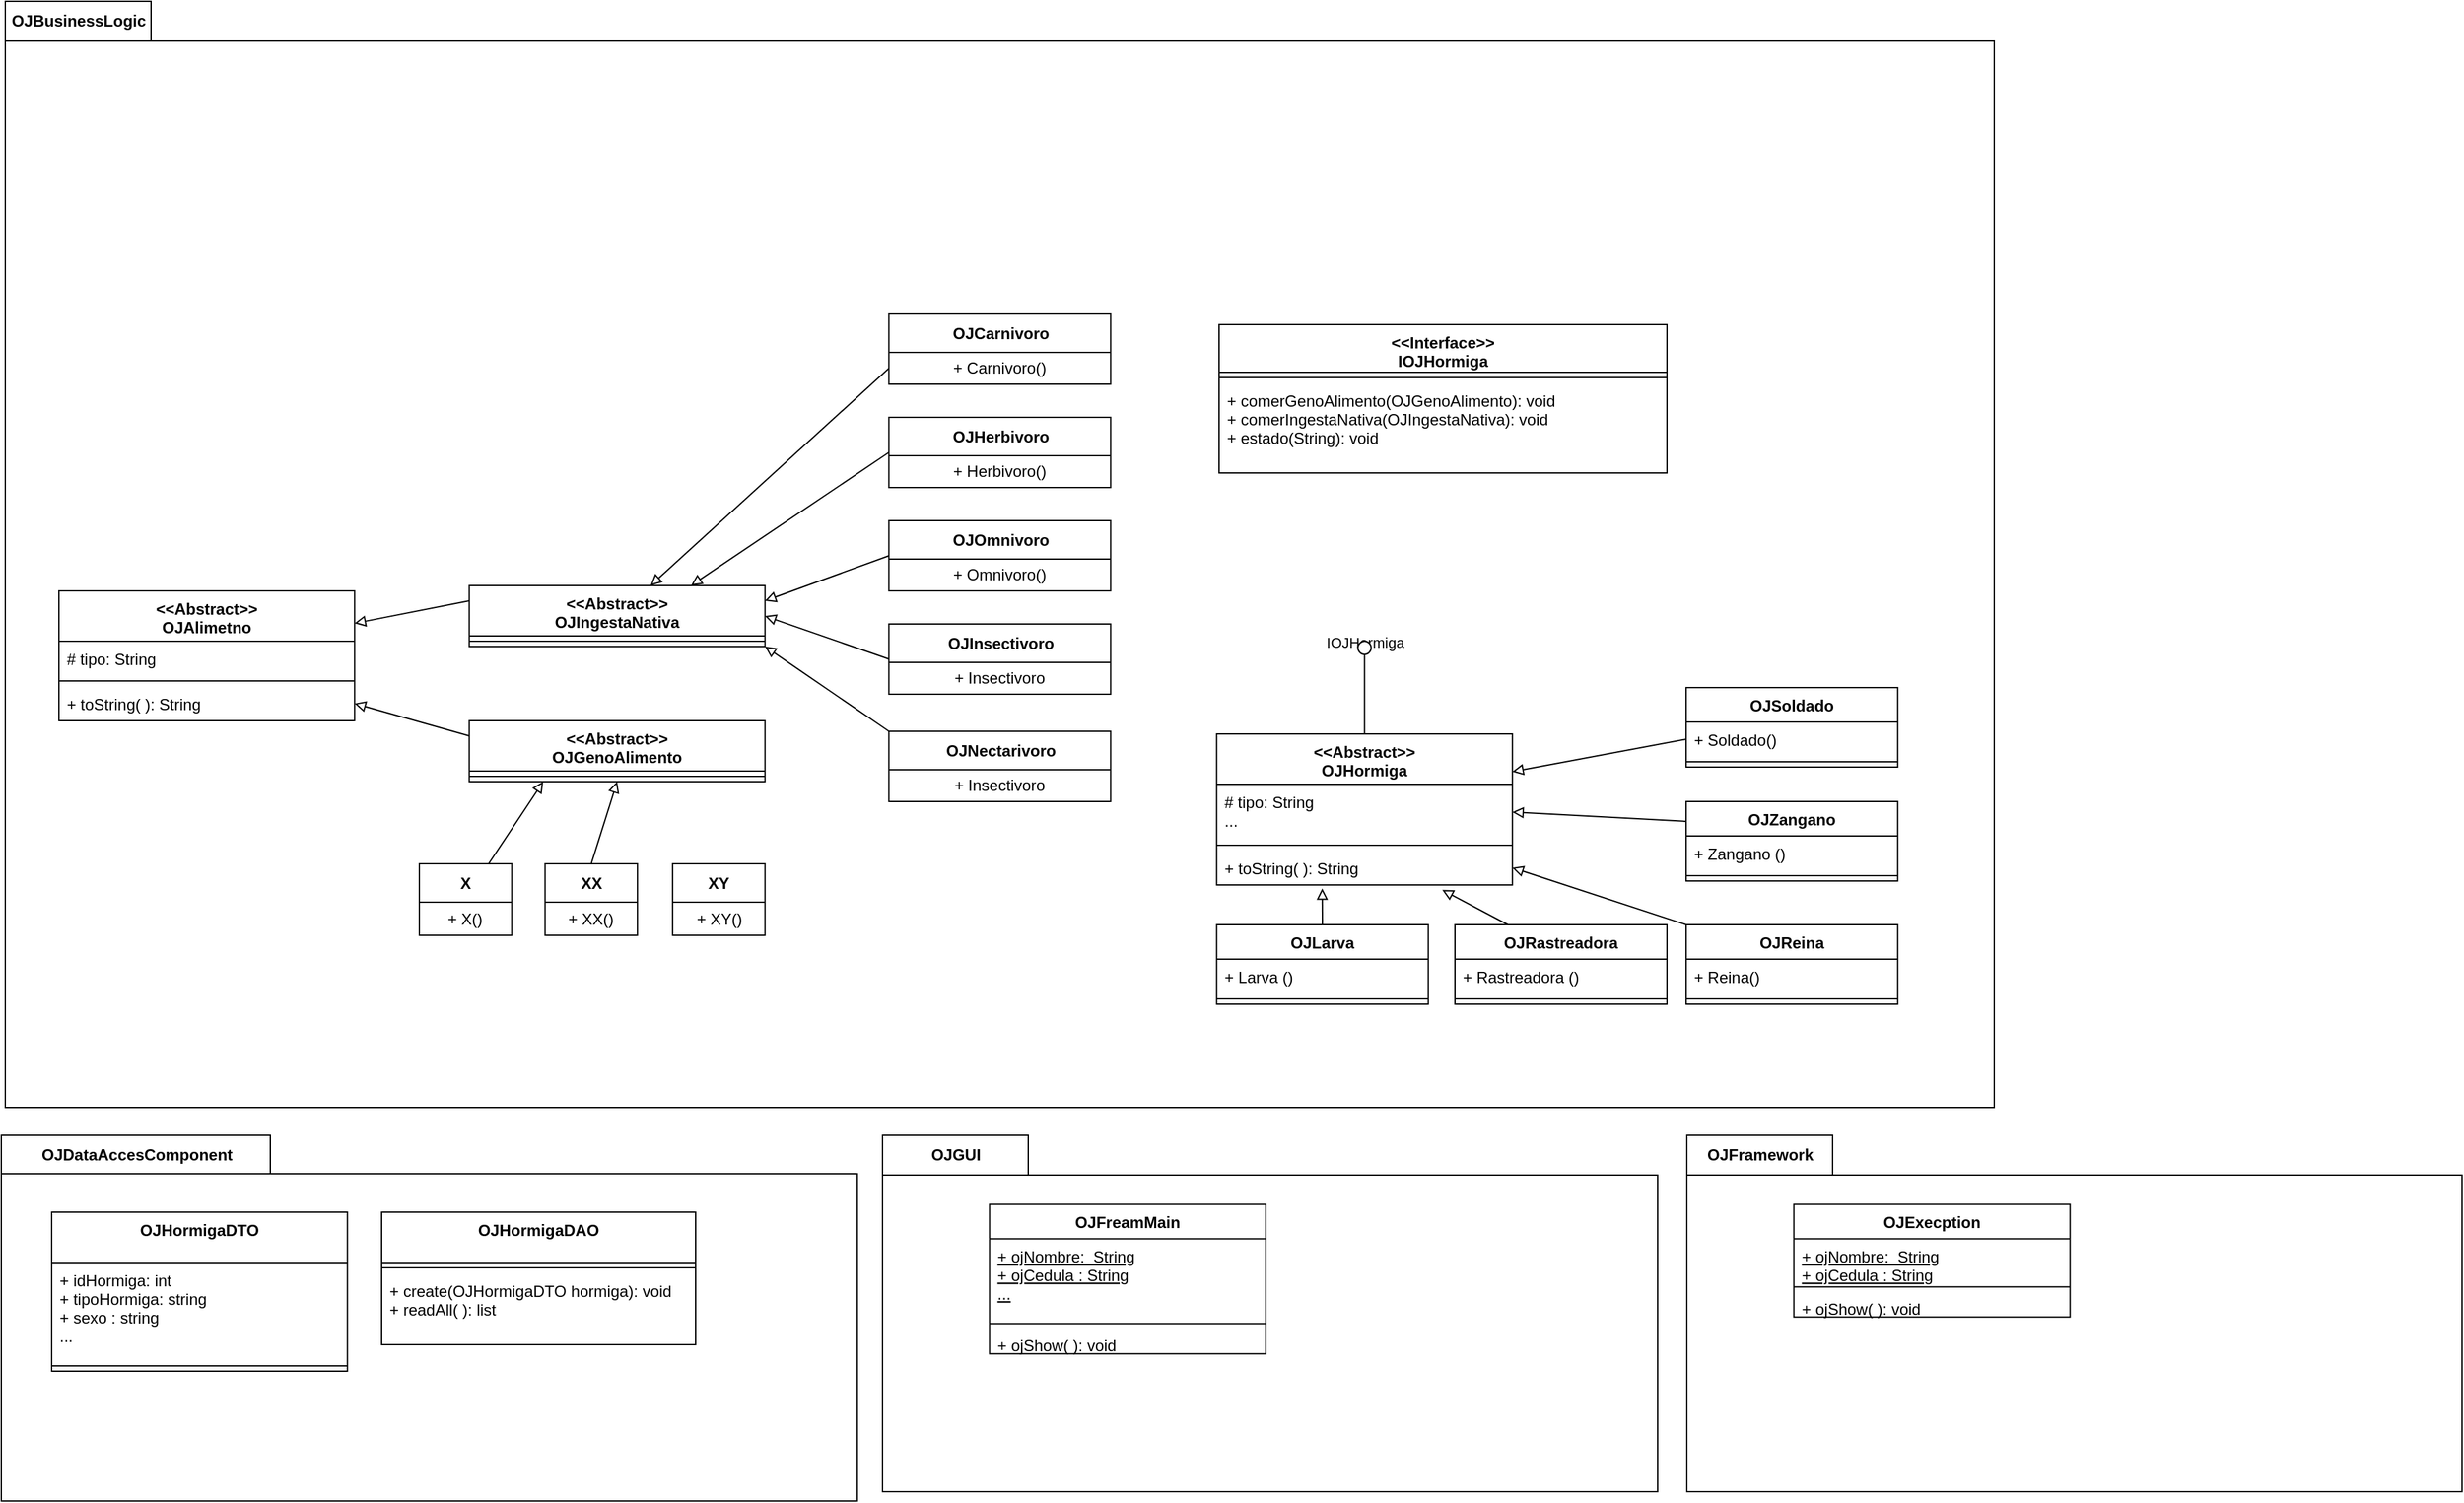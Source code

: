 <mxfile>
    <diagram id="QIeXz0g7PCUDicjpx0Ky" name="Page-1">
        <mxGraphModel dx="540" dy="607" grid="0" gridSize="10" guides="1" tooltips="1" connect="1" arrows="1" fold="1" page="0" pageScale="1" pageWidth="850" pageHeight="1100" math="0" shadow="0">
            <root>
                <mxCell id="0"/>
                <mxCell id="1" parent="0"/>
                <mxCell id="6" value="OJDataAccesComponent" style="shape=folder;fontStyle=1;tabWidth=203;tabHeight=29;tabPosition=left;html=1;boundedLbl=1;labelInHeader=1;container=1;collapsible=0;rounded=0;" parent="1" vertex="1">
                    <mxGeometry x="25" y="1019" width="646" height="276" as="geometry"/>
                </mxCell>
                <mxCell id="7" value="" style="html=1;strokeColor=none;resizeWidth=1;resizeHeight=1;fillColor=none;part=1;connectable=0;allowArrows=0;deletable=0;rounded=0;" parent="6" vertex="1">
                    <mxGeometry width="646" height="193.2" relative="1" as="geometry">
                        <mxPoint y="30" as="offset"/>
                    </mxGeometry>
                </mxCell>
                <mxCell id="139" value="OJHormigaDTO" style="swimlane;fontStyle=1;align=center;verticalAlign=top;childLayout=stackLayout;horizontal=1;startSize=38;horizontalStack=0;resizeParent=1;resizeParentMax=0;resizeLast=0;collapsible=1;marginBottom=0;" parent="6" vertex="1">
                    <mxGeometry x="38" y="58" width="223.2" height="120" as="geometry"/>
                </mxCell>
                <mxCell id="140" value="+ idHormiga: int&#10;+ tipoHormiga: string&#10;+ sexo : string&#10;..." style="text;strokeColor=none;fillColor=none;align=left;verticalAlign=top;spacingLeft=4;spacingRight=4;overflow=hidden;rotatable=0;points=[[0,0.5],[1,0.5]];portConstraint=eastwest;" parent="139" vertex="1">
                    <mxGeometry y="38" width="223.2" height="74" as="geometry"/>
                </mxCell>
                <mxCell id="141" value="" style="line;strokeWidth=1;fillColor=none;align=left;verticalAlign=middle;spacingTop=-1;spacingLeft=3;spacingRight=3;rotatable=0;labelPosition=right;points=[];portConstraint=eastwest;strokeColor=inherit;" parent="139" vertex="1">
                    <mxGeometry y="112" width="223.2" height="8" as="geometry"/>
                </mxCell>
                <mxCell id="146" value="OJHormigaDAO" style="swimlane;fontStyle=1;align=center;verticalAlign=top;childLayout=stackLayout;horizontal=1;startSize=38;horizontalStack=0;resizeParent=1;resizeParentMax=0;resizeLast=0;collapsible=1;marginBottom=0;" parent="6" vertex="1">
                    <mxGeometry x="287" y="58" width="237" height="100" as="geometry"/>
                </mxCell>
                <mxCell id="148" value="" style="line;strokeWidth=1;fillColor=none;align=left;verticalAlign=middle;spacingTop=-1;spacingLeft=3;spacingRight=3;rotatable=0;labelPosition=right;points=[];portConstraint=eastwest;strokeColor=inherit;" parent="146" vertex="1">
                    <mxGeometry y="38" width="237" height="8" as="geometry"/>
                </mxCell>
                <mxCell id="149" value="+ create(OJHormigaDTO hormiga): void&#10;+ readAll( ): list" style="text;strokeColor=none;fillColor=none;align=left;verticalAlign=top;spacingLeft=4;spacingRight=4;overflow=hidden;rotatable=0;points=[[0,0.5],[1,0.5]];portConstraint=eastwest;" parent="146" vertex="1">
                    <mxGeometry y="46" width="237" height="54" as="geometry"/>
                </mxCell>
                <mxCell id="10" value="OJGUI" style="shape=folder;fontStyle=1;tabWidth=110;tabHeight=30;tabPosition=left;html=1;boundedLbl=1;labelInHeader=1;container=1;collapsible=0;rounded=0;" parent="1" vertex="1">
                    <mxGeometry x="690" y="1019" width="585" height="269" as="geometry"/>
                </mxCell>
                <mxCell id="11" value="" style="html=1;strokeColor=none;resizeWidth=1;resizeHeight=1;fillColor=none;part=1;connectable=0;allowArrows=0;deletable=0;rounded=0;" parent="10" vertex="1">
                    <mxGeometry width="585" height="188.3" relative="1" as="geometry">
                        <mxPoint y="30" as="offset"/>
                    </mxGeometry>
                </mxCell>
                <mxCell id="2" value="OJFreamMain" style="swimlane;fontStyle=1;align=center;verticalAlign=top;childLayout=stackLayout;horizontal=1;startSize=26;horizontalStack=0;resizeParent=1;resizeParentMax=0;resizeLast=0;collapsible=1;marginBottom=0;rounded=0;" parent="10" vertex="1">
                    <mxGeometry x="80.78" y="52.138" width="208.46" height="112.691" as="geometry"/>
                </mxCell>
                <mxCell id="3" value="+ ojNombre:  String&#10;+ ojCedula : String&#10;..." style="text;strokeColor=none;fillColor=none;align=left;verticalAlign=top;spacingLeft=4;spacingRight=4;overflow=hidden;rotatable=0;points=[[0,0.5],[1,0.5]];portConstraint=eastwest;fontStyle=4;rounded=0;" parent="2" vertex="1">
                    <mxGeometry y="26" width="208.46" height="61" as="geometry"/>
                </mxCell>
                <mxCell id="4" value="" style="line;strokeWidth=1;fillColor=none;align=left;verticalAlign=middle;spacingTop=-1;spacingLeft=3;spacingRight=3;rotatable=0;labelPosition=right;points=[];portConstraint=eastwest;strokeColor=inherit;rounded=0;" parent="2" vertex="1">
                    <mxGeometry y="87" width="208.46" height="6.045" as="geometry"/>
                </mxCell>
                <mxCell id="5" value="+ ojShow( ): void" style="text;strokeColor=none;fillColor=none;align=left;verticalAlign=top;spacingLeft=4;spacingRight=4;overflow=hidden;rotatable=0;points=[[0,0.5],[1,0.5]];portConstraint=eastwest;rounded=0;" parent="2" vertex="1">
                    <mxGeometry y="93.045" width="208.46" height="19.646" as="geometry"/>
                </mxCell>
                <mxCell id="20" value="OJFramework" style="shape=folder;fontStyle=1;tabWidth=110;tabHeight=30;tabPosition=left;html=1;boundedLbl=1;labelInHeader=1;container=1;collapsible=0;rounded=0;" parent="1" vertex="1">
                    <mxGeometry x="1297" y="1019" width="585" height="269" as="geometry"/>
                </mxCell>
                <mxCell id="21" value="" style="html=1;strokeColor=none;resizeWidth=1;resizeHeight=1;fillColor=none;part=1;connectable=0;allowArrows=0;deletable=0;rounded=0;" parent="20" vertex="1">
                    <mxGeometry width="585" height="188.3" relative="1" as="geometry">
                        <mxPoint y="30" as="offset"/>
                    </mxGeometry>
                </mxCell>
                <mxCell id="22" value="OJExecption" style="swimlane;fontStyle=1;align=center;verticalAlign=top;childLayout=stackLayout;horizontal=1;startSize=26;horizontalStack=0;resizeParent=1;resizeParentMax=0;resizeLast=0;collapsible=1;marginBottom=0;rounded=0;" parent="20" vertex="1">
                    <mxGeometry x="80.78" y="52.138" width="208.463" height="84.938" as="geometry"/>
                </mxCell>
                <mxCell id="23" value="+ ojNombre:  String&#10;+ ojCedula : String" style="text;strokeColor=none;fillColor=none;align=left;verticalAlign=top;spacingLeft=4;spacingRight=4;overflow=hidden;rotatable=0;points=[[0,0.5],[1,0.5]];portConstraint=eastwest;fontStyle=4;rounded=0;" parent="22" vertex="1">
                    <mxGeometry y="26" width="208.463" height="33.247" as="geometry"/>
                </mxCell>
                <mxCell id="24" value="" style="line;strokeWidth=1;fillColor=none;align=left;verticalAlign=middle;spacingTop=-1;spacingLeft=3;spacingRight=3;rotatable=0;labelPosition=right;points=[];portConstraint=eastwest;strokeColor=inherit;rounded=0;" parent="22" vertex="1">
                    <mxGeometry y="59.247" width="208.463" height="6.045" as="geometry"/>
                </mxCell>
                <mxCell id="25" value="+ ojShow( ): void" style="text;strokeColor=none;fillColor=none;align=left;verticalAlign=top;spacingLeft=4;spacingRight=4;overflow=hidden;rotatable=0;points=[[0,0.5],[1,0.5]];portConstraint=eastwest;rounded=0;" parent="22" vertex="1">
                    <mxGeometry y="65.292" width="208.463" height="19.646" as="geometry"/>
                </mxCell>
                <mxCell id="94" value="" style="endArrow=block;html=1;endFill=0;exitX=0.75;exitY=0;exitDx=0;exitDy=0;" parent="1" source="59" edge="1">
                    <mxGeometry width="50" height="50" relative="1" as="geometry">
                        <mxPoint x="490" y="920" as="sourcePoint"/>
                        <mxPoint x="431" y="755" as="targetPoint"/>
                    </mxGeometry>
                </mxCell>
                <mxCell id="8" value="OJBusinessLogic" style="shape=folder;fontStyle=1;tabWidth=110;tabHeight=30;tabPosition=left;html=1;boundedLbl=1;labelInHeader=1;container=1;collapsible=0;rounded=0;" parent="1" vertex="1">
                    <mxGeometry x="28" y="163" width="1501" height="835" as="geometry"/>
                </mxCell>
                <mxCell id="9" value="" style="html=1;strokeColor=none;resizeWidth=1;resizeHeight=1;fillColor=none;part=1;connectable=0;allowArrows=0;deletable=0;rounded=0;" parent="8" vertex="1">
                    <mxGeometry width="852.334" height="584.5" relative="1" as="geometry">
                        <mxPoint y="30" as="offset"/>
                    </mxGeometry>
                </mxCell>
                <mxCell id="31" value="&lt;&lt;Abstract&gt;&gt;&#10;OJAlimetno" style="swimlane;fontStyle=1;align=center;verticalAlign=top;childLayout=stackLayout;horizontal=1;startSize=38;horizontalStack=0;resizeParent=1;resizeParentMax=0;resizeLast=0;collapsible=1;marginBottom=0;" parent="8" vertex="1">
                    <mxGeometry x="40.454" y="445" width="223.197" height="98" as="geometry"/>
                </mxCell>
                <mxCell id="32" value="# tipo: String" style="text;strokeColor=none;fillColor=none;align=left;verticalAlign=top;spacingLeft=4;spacingRight=4;overflow=hidden;rotatable=0;points=[[0,0.5],[1,0.5]];portConstraint=eastwest;" parent="31" vertex="1">
                    <mxGeometry y="38" width="223.197" height="26" as="geometry"/>
                </mxCell>
                <mxCell id="33" value="" style="line;strokeWidth=1;fillColor=none;align=left;verticalAlign=middle;spacingTop=-1;spacingLeft=3;spacingRight=3;rotatable=0;labelPosition=right;points=[];portConstraint=eastwest;strokeColor=inherit;" parent="31" vertex="1">
                    <mxGeometry y="64" width="223.197" height="8" as="geometry"/>
                </mxCell>
                <mxCell id="34" value="+ toString( ): String" style="text;strokeColor=none;fillColor=none;align=left;verticalAlign=top;spacingLeft=4;spacingRight=4;overflow=hidden;rotatable=0;points=[[0,0.5],[1,0.5]];portConstraint=eastwest;" parent="31" vertex="1">
                    <mxGeometry y="72" width="223.197" height="26" as="geometry"/>
                </mxCell>
                <mxCell id="35" value="&lt;&lt;Abstract&gt;&gt;&#10;OJIngestaNativa" style="swimlane;fontStyle=1;align=center;verticalAlign=top;childLayout=stackLayout;horizontal=1;startSize=38;horizontalStack=0;resizeParent=1;resizeParentMax=0;resizeLast=0;collapsible=1;marginBottom=0;" parent="8" vertex="1">
                    <mxGeometry x="350.14" y="441" width="223.197" height="46" as="geometry"/>
                </mxCell>
                <mxCell id="37" value="" style="line;strokeWidth=1;fillColor=none;align=left;verticalAlign=middle;spacingTop=-1;spacingLeft=3;spacingRight=3;rotatable=0;labelPosition=right;points=[];portConstraint=eastwest;strokeColor=inherit;" parent="35" vertex="1">
                    <mxGeometry y="38" width="223.197" height="8" as="geometry"/>
                </mxCell>
                <mxCell id="98" style="edgeStyle=none;html=1;exitX=0;exitY=0.25;exitDx=0;exitDy=0;entryX=1;entryY=0.5;entryDx=0;entryDy=0;endArrow=block;endFill=0;" parent="8" source="42" target="34" edge="1">
                    <mxGeometry relative="1" as="geometry"/>
                </mxCell>
                <mxCell id="42" value="&lt;&lt;Abstract&gt;&gt;&#10;OJGenoAlimento" style="swimlane;fontStyle=1;align=center;verticalAlign=top;childLayout=stackLayout;horizontal=1;startSize=38;horizontalStack=0;resizeParent=1;resizeParentMax=0;resizeLast=0;collapsible=1;marginBottom=0;" parent="8" vertex="1">
                    <mxGeometry x="350.14" y="543" width="223.197" height="46" as="geometry"/>
                </mxCell>
                <mxCell id="43" value="" style="line;strokeWidth=1;fillColor=none;align=left;verticalAlign=middle;spacingTop=-1;spacingLeft=3;spacingRight=3;rotatable=0;labelPosition=right;points=[];portConstraint=eastwest;strokeColor=inherit;" parent="42" vertex="1">
                    <mxGeometry y="38" width="223.197" height="8" as="geometry"/>
                </mxCell>
                <mxCell id="48" value="OJOmnivoro" style="swimlane;fontStyle=1;align=center;verticalAlign=middle;childLayout=stackLayout;horizontal=1;startSize=29;horizontalStack=0;resizeParent=1;resizeParentMax=0;resizeLast=0;collapsible=0;marginBottom=0;html=1;" parent="8" vertex="1">
                    <mxGeometry x="666.801" y="392" width="167.398" height="53" as="geometry"/>
                </mxCell>
                <mxCell id="49" value="+ Omnivoro()" style="text;html=1;strokeColor=none;fillColor=none;align=center;verticalAlign=middle;spacingLeft=4;spacingRight=4;overflow=hidden;rotatable=0;points=[[0,0.5],[1,0.5]];portConstraint=eastwest;" parent="48" vertex="1">
                    <mxGeometry y="29" width="167.398" height="24" as="geometry"/>
                </mxCell>
                <mxCell id="44" value="OJCarnivoro" style="swimlane;fontStyle=1;align=center;verticalAlign=middle;childLayout=stackLayout;horizontal=1;startSize=29;horizontalStack=0;resizeParent=1;resizeParentMax=0;resizeLast=0;collapsible=0;marginBottom=0;html=1;" parent="8" vertex="1">
                    <mxGeometry x="666.801" y="236" width="167.398" height="53" as="geometry"/>
                </mxCell>
                <mxCell id="45" value="+ Carnivoro()" style="text;html=1;strokeColor=none;fillColor=none;align=center;verticalAlign=middle;spacingLeft=4;spacingRight=4;overflow=hidden;rotatable=0;points=[[0,0.5],[1,0.5]];portConstraint=eastwest;" parent="44" vertex="1">
                    <mxGeometry y="29" width="167.398" height="24" as="geometry"/>
                </mxCell>
                <mxCell id="50" value="OJInsectivoro" style="swimlane;fontStyle=1;align=center;verticalAlign=middle;childLayout=stackLayout;horizontal=1;startSize=29;horizontalStack=0;resizeParent=1;resizeParentMax=0;resizeLast=0;collapsible=0;marginBottom=0;html=1;" parent="8" vertex="1">
                    <mxGeometry x="666.801" y="470" width="167.398" height="53" as="geometry"/>
                </mxCell>
                <mxCell id="51" value="+ Insectivoro" style="text;html=1;strokeColor=none;fillColor=none;align=center;verticalAlign=middle;spacingLeft=4;spacingRight=4;overflow=hidden;rotatable=0;points=[[0,0.5],[1,0.5]];portConstraint=eastwest;" parent="50" vertex="1">
                    <mxGeometry y="29" width="167.398" height="24" as="geometry"/>
                </mxCell>
                <mxCell id="52" value="OJNectarivoro" style="swimlane;fontStyle=1;align=center;verticalAlign=middle;childLayout=stackLayout;horizontal=1;startSize=29;horizontalStack=0;resizeParent=1;resizeParentMax=0;resizeLast=0;collapsible=0;marginBottom=0;html=1;" parent="8" vertex="1">
                    <mxGeometry x="666.801" y="551" width="167.398" height="53" as="geometry"/>
                </mxCell>
                <mxCell id="53" value="+ Insectivoro" style="text;html=1;strokeColor=none;fillColor=none;align=center;verticalAlign=middle;spacingLeft=4;spacingRight=4;overflow=hidden;rotatable=0;points=[[0,0.5],[1,0.5]];portConstraint=eastwest;" parent="52" vertex="1">
                    <mxGeometry y="29" width="167.398" height="24" as="geometry"/>
                </mxCell>
                <mxCell id="46" value="OJHerbivoro" style="swimlane;fontStyle=1;align=center;verticalAlign=middle;childLayout=stackLayout;horizontal=1;startSize=29;horizontalStack=0;resizeParent=1;resizeParentMax=0;resizeLast=0;collapsible=0;marginBottom=0;html=1;" parent="8" vertex="1">
                    <mxGeometry x="666.801" y="314" width="167.398" height="53" as="geometry"/>
                </mxCell>
                <mxCell id="47" value="+ Herbivoro()" style="text;html=1;strokeColor=none;fillColor=none;align=center;verticalAlign=middle;spacingLeft=4;spacingRight=4;overflow=hidden;rotatable=0;points=[[0,0.5],[1,0.5]];portConstraint=eastwest;" parent="46" vertex="1">
                    <mxGeometry y="29" width="167.398" height="24" as="geometry"/>
                </mxCell>
                <mxCell id="55" value="X" style="swimlane;fontStyle=1;align=center;verticalAlign=middle;childLayout=stackLayout;horizontal=1;startSize=29;horizontalStack=0;resizeParent=1;resizeParentMax=0;resizeLast=0;collapsible=0;marginBottom=0;html=1;" parent="8" vertex="1">
                    <mxGeometry x="312.476" y="651" width="69.749" height="54" as="geometry"/>
                </mxCell>
                <mxCell id="56" value="+ X()" style="text;html=1;strokeColor=none;fillColor=none;align=center;verticalAlign=middle;spacingLeft=4;spacingRight=4;overflow=hidden;rotatable=0;points=[[0,0.5],[1,0.5]];portConstraint=eastwest;" parent="55" vertex="1">
                    <mxGeometry y="29" width="69.749" height="25" as="geometry"/>
                </mxCell>
                <mxCell id="57" value="XX" style="swimlane;fontStyle=1;align=center;verticalAlign=middle;childLayout=stackLayout;horizontal=1;startSize=29;horizontalStack=0;resizeParent=1;resizeParentMax=0;resizeLast=0;collapsible=0;marginBottom=0;html=1;" parent="8" vertex="1">
                    <mxGeometry x="407.335" y="651" width="69.749" height="54" as="geometry"/>
                </mxCell>
                <mxCell id="58" value="+ XX()" style="text;html=1;strokeColor=none;fillColor=none;align=center;verticalAlign=middle;spacingLeft=4;spacingRight=4;overflow=hidden;rotatable=0;points=[[0,0.5],[1,0.5]];portConstraint=eastwest;" parent="57" vertex="1">
                    <mxGeometry y="29" width="69.749" height="25" as="geometry"/>
                </mxCell>
                <mxCell id="59" value="XY" style="swimlane;fontStyle=1;align=center;verticalAlign=middle;childLayout=stackLayout;horizontal=1;startSize=29;horizontalStack=0;resizeParent=1;resizeParentMax=0;resizeLast=0;collapsible=0;marginBottom=0;html=1;" parent="8" vertex="1">
                    <mxGeometry x="503.588" y="651" width="69.749" height="54" as="geometry"/>
                </mxCell>
                <mxCell id="60" value="+ XY()" style="text;html=1;strokeColor=none;fillColor=none;align=center;verticalAlign=middle;spacingLeft=4;spacingRight=4;overflow=hidden;rotatable=0;points=[[0,0.5],[1,0.5]];portConstraint=eastwest;" parent="59" vertex="1">
                    <mxGeometry y="29" width="69.749" height="25" as="geometry"/>
                </mxCell>
                <mxCell id="61" value="" style="endArrow=block;html=1;endFill=0;exitX=0;exitY=0.5;exitDx=0;exitDy=0;" parent="8" source="45" target="35" edge="1">
                    <mxGeometry width="50" height="50" relative="1" as="geometry">
                        <mxPoint x="1258.273" y="529.352" as="sourcePoint"/>
                        <mxPoint x="1104.825" y="630" as="targetPoint"/>
                    </mxGeometry>
                </mxCell>
                <mxCell id="89" value="" style="endArrow=block;html=1;endFill=0;exitX=0;exitY=0.5;exitDx=0;exitDy=0;entryX=0.75;entryY=0;entryDx=0;entryDy=0;" parent="8" source="46" target="35" edge="1">
                    <mxGeometry width="50" height="50" relative="1" as="geometry">
                        <mxPoint x="680.751" y="287" as="sourcePoint"/>
                        <mxPoint x="500.91" y="451.0" as="targetPoint"/>
                    </mxGeometry>
                </mxCell>
                <mxCell id="90" value="" style="endArrow=block;html=1;endFill=0;exitX=0;exitY=0.5;exitDx=0;exitDy=0;entryX=1;entryY=0.25;entryDx=0;entryDy=0;" parent="8" source="48" target="35" edge="1">
                    <mxGeometry width="50" height="50" relative="1" as="geometry">
                        <mxPoint x="694.701" y="297" as="sourcePoint"/>
                        <mxPoint x="514.86" y="461.0" as="targetPoint"/>
                    </mxGeometry>
                </mxCell>
                <mxCell id="91" value="" style="endArrow=block;html=1;endFill=0;exitX=0;exitY=0.5;exitDx=0;exitDy=0;entryX=1;entryY=0.5;entryDx=0;entryDy=0;" parent="8" source="50" target="35" edge="1">
                    <mxGeometry width="50" height="50" relative="1" as="geometry">
                        <mxPoint x="680.751" y="428.5" as="sourcePoint"/>
                        <mxPoint x="587.287" y="462.5" as="targetPoint"/>
                    </mxGeometry>
                </mxCell>
                <mxCell id="92" value="" style="endArrow=block;html=1;endFill=0;exitX=0;exitY=0;exitDx=0;exitDy=0;entryX=1;entryY=1;entryDx=0;entryDy=0;" parent="8" source="52" target="35" edge="1">
                    <mxGeometry width="50" height="50" relative="1" as="geometry">
                        <mxPoint x="680.751" y="506.5" as="sourcePoint"/>
                        <mxPoint x="587.287" y="474" as="targetPoint"/>
                    </mxGeometry>
                </mxCell>
                <mxCell id="95" value="" style="endArrow=block;html=1;endFill=0;exitX=0.5;exitY=0;exitDx=0;exitDy=0;entryX=0.5;entryY=1;entryDx=0;entryDy=0;" parent="8" source="57" target="42" edge="1">
                    <mxGeometry width="50" height="50" relative="1" as="geometry">
                        <mxPoint x="569.85" y="661" as="sourcePoint"/>
                        <mxPoint x="576.127" y="602.0" as="targetPoint"/>
                    </mxGeometry>
                </mxCell>
                <mxCell id="96" value="" style="endArrow=block;html=1;endFill=0;exitX=0.75;exitY=0;exitDx=0;exitDy=0;entryX=0.25;entryY=1;entryDx=0;entryDy=0;" parent="8" source="55" target="42" edge="1">
                    <mxGeometry width="50" height="50" relative="1" as="geometry">
                        <mxPoint x="456.159" y="661" as="sourcePoint"/>
                        <mxPoint x="475.689" y="599" as="targetPoint"/>
                    </mxGeometry>
                </mxCell>
                <mxCell id="97" value="" style="endArrow=block;html=1;endFill=0;exitX=0;exitY=0.25;exitDx=0;exitDy=0;entryX=1;entryY=0.25;entryDx=0;entryDy=0;" parent="8" source="35" target="31" edge="1">
                    <mxGeometry width="50" height="50" relative="1" as="geometry">
                        <mxPoint x="680.751" y="287" as="sourcePoint"/>
                        <mxPoint x="500.91" y="451" as="targetPoint"/>
                    </mxGeometry>
                </mxCell>
                <mxCell id="102" value="&lt;&lt;Abstract&gt;&gt;&#10;OJHormiga" style="swimlane;fontStyle=1;align=center;verticalAlign=top;childLayout=stackLayout;horizontal=1;startSize=38;horizontalStack=0;resizeParent=1;resizeParentMax=0;resizeLast=0;collapsible=1;marginBottom=0;" parent="8" vertex="1">
                    <mxGeometry x="914.168" y="553" width="223.2" height="114" as="geometry"/>
                </mxCell>
                <mxCell id="103" value="# tipo: String&#10;..." style="text;strokeColor=none;fillColor=none;align=left;verticalAlign=top;spacingLeft=4;spacingRight=4;overflow=hidden;rotatable=0;points=[[0,0.5],[1,0.5]];portConstraint=eastwest;" parent="102" vertex="1">
                    <mxGeometry y="38" width="223.2" height="42" as="geometry"/>
                </mxCell>
                <mxCell id="104" value="" style="line;strokeWidth=1;fillColor=none;align=left;verticalAlign=middle;spacingTop=-1;spacingLeft=3;spacingRight=3;rotatable=0;labelPosition=right;points=[];portConstraint=eastwest;strokeColor=inherit;" parent="102" vertex="1">
                    <mxGeometry y="80" width="223.2" height="8" as="geometry"/>
                </mxCell>
                <mxCell id="105" value="+ toString( ): String" style="text;strokeColor=none;fillColor=none;align=left;verticalAlign=top;spacingLeft=4;spacingRight=4;overflow=hidden;rotatable=0;points=[[0,0.5],[1,0.5]];portConstraint=eastwest;" parent="102" vertex="1">
                    <mxGeometry y="88" width="223.2" height="26" as="geometry"/>
                </mxCell>
                <mxCell id="121" style="edgeStyle=none;html=1;exitX=0.5;exitY=0;exitDx=0;exitDy=0;entryX=0.357;entryY=1.1;entryDx=0;entryDy=0;entryPerimeter=0;endArrow=block;endFill=0;" parent="8" source="106" target="105" edge="1">
                    <mxGeometry relative="1" as="geometry"/>
                </mxCell>
                <mxCell id="106" value="OJLarva" style="swimlane;fontStyle=1;align=center;verticalAlign=top;childLayout=stackLayout;horizontal=1;startSize=26;horizontalStack=0;resizeParent=1;resizeParentMax=0;resizeLast=0;collapsible=1;marginBottom=0;" parent="8" vertex="1">
                    <mxGeometry x="914.173" y="697" width="159.681" height="60" as="geometry"/>
                </mxCell>
                <mxCell id="107" value="+ Larva ()" style="text;strokeColor=none;fillColor=none;align=left;verticalAlign=top;spacingLeft=4;spacingRight=4;overflow=hidden;rotatable=0;points=[[0,0.5],[1,0.5]];portConstraint=eastwest;" parent="106" vertex="1">
                    <mxGeometry y="26" width="159.681" height="26" as="geometry"/>
                </mxCell>
                <mxCell id="108" value="" style="line;strokeWidth=1;fillColor=none;align=left;verticalAlign=middle;spacingTop=-1;spacingLeft=3;spacingRight=3;rotatable=0;labelPosition=right;points=[];portConstraint=eastwest;strokeColor=inherit;" parent="106" vertex="1">
                    <mxGeometry y="52" width="159.681" height="8" as="geometry"/>
                </mxCell>
                <mxCell id="112" value="OJSoldado" style="swimlane;fontStyle=1;align=center;verticalAlign=top;childLayout=stackLayout;horizontal=1;startSize=26;horizontalStack=0;resizeParent=1;resizeParentMax=0;resizeLast=0;collapsible=1;marginBottom=0;" parent="8" vertex="1">
                    <mxGeometry x="1268.463" y="518" width="159.681" height="60" as="geometry"/>
                </mxCell>
                <mxCell id="113" value="+ Soldado()" style="text;strokeColor=none;fillColor=none;align=left;verticalAlign=top;spacingLeft=4;spacingRight=4;overflow=hidden;rotatable=0;points=[[0,0.5],[1,0.5]];portConstraint=eastwest;" parent="112" vertex="1">
                    <mxGeometry y="26" width="159.681" height="26" as="geometry"/>
                </mxCell>
                <mxCell id="114" value="" style="line;strokeWidth=1;fillColor=none;align=left;verticalAlign=middle;spacingTop=-1;spacingLeft=3;spacingRight=3;rotatable=0;labelPosition=right;points=[];portConstraint=eastwest;strokeColor=inherit;" parent="112" vertex="1">
                    <mxGeometry y="52" width="159.681" height="8" as="geometry"/>
                </mxCell>
                <mxCell id="124" style="edgeStyle=none;html=1;exitX=0;exitY=0.25;exitDx=0;exitDy=0;entryX=1;entryY=0.5;entryDx=0;entryDy=0;endArrow=block;endFill=0;" parent="8" source="118" target="103" edge="1">
                    <mxGeometry relative="1" as="geometry"/>
                </mxCell>
                <mxCell id="118" value="OJZangano" style="swimlane;fontStyle=1;align=center;verticalAlign=top;childLayout=stackLayout;horizontal=1;startSize=26;horizontalStack=0;resizeParent=1;resizeParentMax=0;resizeLast=0;collapsible=1;marginBottom=0;" parent="8" vertex="1">
                    <mxGeometry x="1268.463" y="604" width="159.681" height="60" as="geometry"/>
                </mxCell>
                <mxCell id="119" value="+ Zangano ()" style="text;strokeColor=none;fillColor=none;align=left;verticalAlign=top;spacingLeft=4;spacingRight=4;overflow=hidden;rotatable=0;points=[[0,0.5],[1,0.5]];portConstraint=eastwest;" parent="118" vertex="1">
                    <mxGeometry y="26" width="159.681" height="26" as="geometry"/>
                </mxCell>
                <mxCell id="120" value="" style="line;strokeWidth=1;fillColor=none;align=left;verticalAlign=middle;spacingTop=-1;spacingLeft=3;spacingRight=3;rotatable=0;labelPosition=right;points=[];portConstraint=eastwest;strokeColor=inherit;" parent="118" vertex="1">
                    <mxGeometry y="52" width="159.681" height="8" as="geometry"/>
                </mxCell>
                <mxCell id="123" style="edgeStyle=none;html=1;exitX=0;exitY=0;exitDx=0;exitDy=0;entryX=1;entryY=0.5;entryDx=0;entryDy=0;endArrow=block;endFill=0;" parent="8" source="115" target="105" edge="1">
                    <mxGeometry relative="1" as="geometry"/>
                </mxCell>
                <mxCell id="115" value="OJReina" style="swimlane;fontStyle=1;align=center;verticalAlign=top;childLayout=stackLayout;horizontal=1;startSize=26;horizontalStack=0;resizeParent=1;resizeParentMax=0;resizeLast=0;collapsible=1;marginBottom=0;" parent="8" vertex="1">
                    <mxGeometry x="1268.465" y="697" width="159.681" height="60" as="geometry"/>
                </mxCell>
                <mxCell id="116" value="+ Reina()" style="text;strokeColor=none;fillColor=none;align=left;verticalAlign=top;spacingLeft=4;spacingRight=4;overflow=hidden;rotatable=0;points=[[0,0.5],[1,0.5]];portConstraint=eastwest;" parent="115" vertex="1">
                    <mxGeometry y="26" width="159.681" height="26" as="geometry"/>
                </mxCell>
                <mxCell id="117" value="" style="line;strokeWidth=1;fillColor=none;align=left;verticalAlign=middle;spacingTop=-1;spacingLeft=3;spacingRight=3;rotatable=0;labelPosition=right;points=[];portConstraint=eastwest;strokeColor=inherit;" parent="115" vertex="1">
                    <mxGeometry y="52" width="159.681" height="8" as="geometry"/>
                </mxCell>
                <mxCell id="125" style="edgeStyle=none;html=1;exitX=0;exitY=0.5;exitDx=0;exitDy=0;entryX=1;entryY=0.25;entryDx=0;entryDy=0;endArrow=block;endFill=0;" parent="8" source="113" target="102" edge="1">
                    <mxGeometry relative="1" as="geometry"/>
                </mxCell>
                <mxCell id="127" value="&lt;&lt;Interface&gt;&gt;&#10;IOJHormiga" style="swimlane;fontStyle=1;align=center;verticalAlign=top;childLayout=stackLayout;horizontal=1;startSize=36;horizontalStack=0;resizeParent=1;resizeParentMax=0;resizeLast=0;collapsible=1;marginBottom=0;" parent="8" vertex="1">
                    <mxGeometry x="916" y="244" width="338" height="112" as="geometry"/>
                </mxCell>
                <mxCell id="129" value="" style="line;strokeWidth=1;fillColor=none;align=left;verticalAlign=middle;spacingTop=-1;spacingLeft=3;spacingRight=3;rotatable=0;labelPosition=right;points=[];portConstraint=eastwest;strokeColor=inherit;" parent="127" vertex="1">
                    <mxGeometry y="36" width="338" height="8" as="geometry"/>
                </mxCell>
                <mxCell id="130" value="+ comerGenoAlimento(OJGenoAlimento): void&#10;+ comerIngestaNativa(OJIngestaNativa): void&#10;+ estado(String): void" style="text;strokeColor=none;fillColor=none;align=left;verticalAlign=top;spacingLeft=4;spacingRight=4;overflow=hidden;rotatable=0;points=[[0,0.5],[1,0.5]];portConstraint=eastwest;" parent="127" vertex="1">
                    <mxGeometry y="44" width="338" height="68" as="geometry"/>
                </mxCell>
                <mxCell id="122" style="edgeStyle=none;html=1;exitX=0.25;exitY=0;exitDx=0;exitDy=0;entryX=0.763;entryY=1.145;entryDx=0;entryDy=0;entryPerimeter=0;endArrow=block;endFill=0;" parent="1" source="109" target="105" edge="1">
                    <mxGeometry relative="1" as="geometry"/>
                </mxCell>
                <mxCell id="137" value="IOJHormiga" style="edgeLabel;html=1;align=center;verticalAlign=middle;resizable=0;points=[];" parent="122" vertex="1" connectable="0">
                    <mxGeometry x="0.366" y="2" relative="1" as="geometry">
                        <mxPoint x="-73" y="-197" as="offset"/>
                    </mxGeometry>
                </mxCell>
                <mxCell id="109" value="OJRastreadora" style="swimlane;fontStyle=1;align=center;verticalAlign=top;childLayout=stackLayout;horizontal=1;startSize=26;horizontalStack=0;resizeParent=1;resizeParentMax=0;resizeLast=0;collapsible=1;marginBottom=0;" parent="1" vertex="1">
                    <mxGeometry x="1122" y="860" width="160" height="60" as="geometry"/>
                </mxCell>
                <mxCell id="110" value="+ Rastreadora ()" style="text;strokeColor=none;fillColor=none;align=left;verticalAlign=top;spacingLeft=4;spacingRight=4;overflow=hidden;rotatable=0;points=[[0,0.5],[1,0.5]];portConstraint=eastwest;" parent="109" vertex="1">
                    <mxGeometry y="26" width="160" height="26" as="geometry"/>
                </mxCell>
                <mxCell id="111" value="" style="line;strokeWidth=1;fillColor=none;align=left;verticalAlign=middle;spacingTop=-1;spacingLeft=3;spacingRight=3;rotatable=0;labelPosition=right;points=[];portConstraint=eastwest;strokeColor=inherit;" parent="109" vertex="1">
                    <mxGeometry y="52" width="160" height="8" as="geometry"/>
                </mxCell>
                <mxCell id="134" value="" style="rounded=0;orthogonalLoop=1;jettySize=auto;html=1;endArrow=none;endFill=0;sketch=0;sourcePerimeterSpacing=0;targetPerimeterSpacing=0;exitX=0.5;exitY=0;exitDx=0;exitDy=0;" parent="1" source="102" target="136" edge="1">
                    <mxGeometry relative="1" as="geometry">
                        <mxPoint x="1055" y="531" as="sourcePoint"/>
                    </mxGeometry>
                </mxCell>
                <mxCell id="136" value="" style="ellipse;whiteSpace=wrap;html=1;align=center;aspect=fixed;resizable=0;points=[];outlineConnect=0;sketch=0;" parent="1" vertex="1">
                    <mxGeometry x="1048.77" y="646" width="10" height="10" as="geometry"/>
                </mxCell>
            </root>
        </mxGraphModel>
    </diagram>
</mxfile>